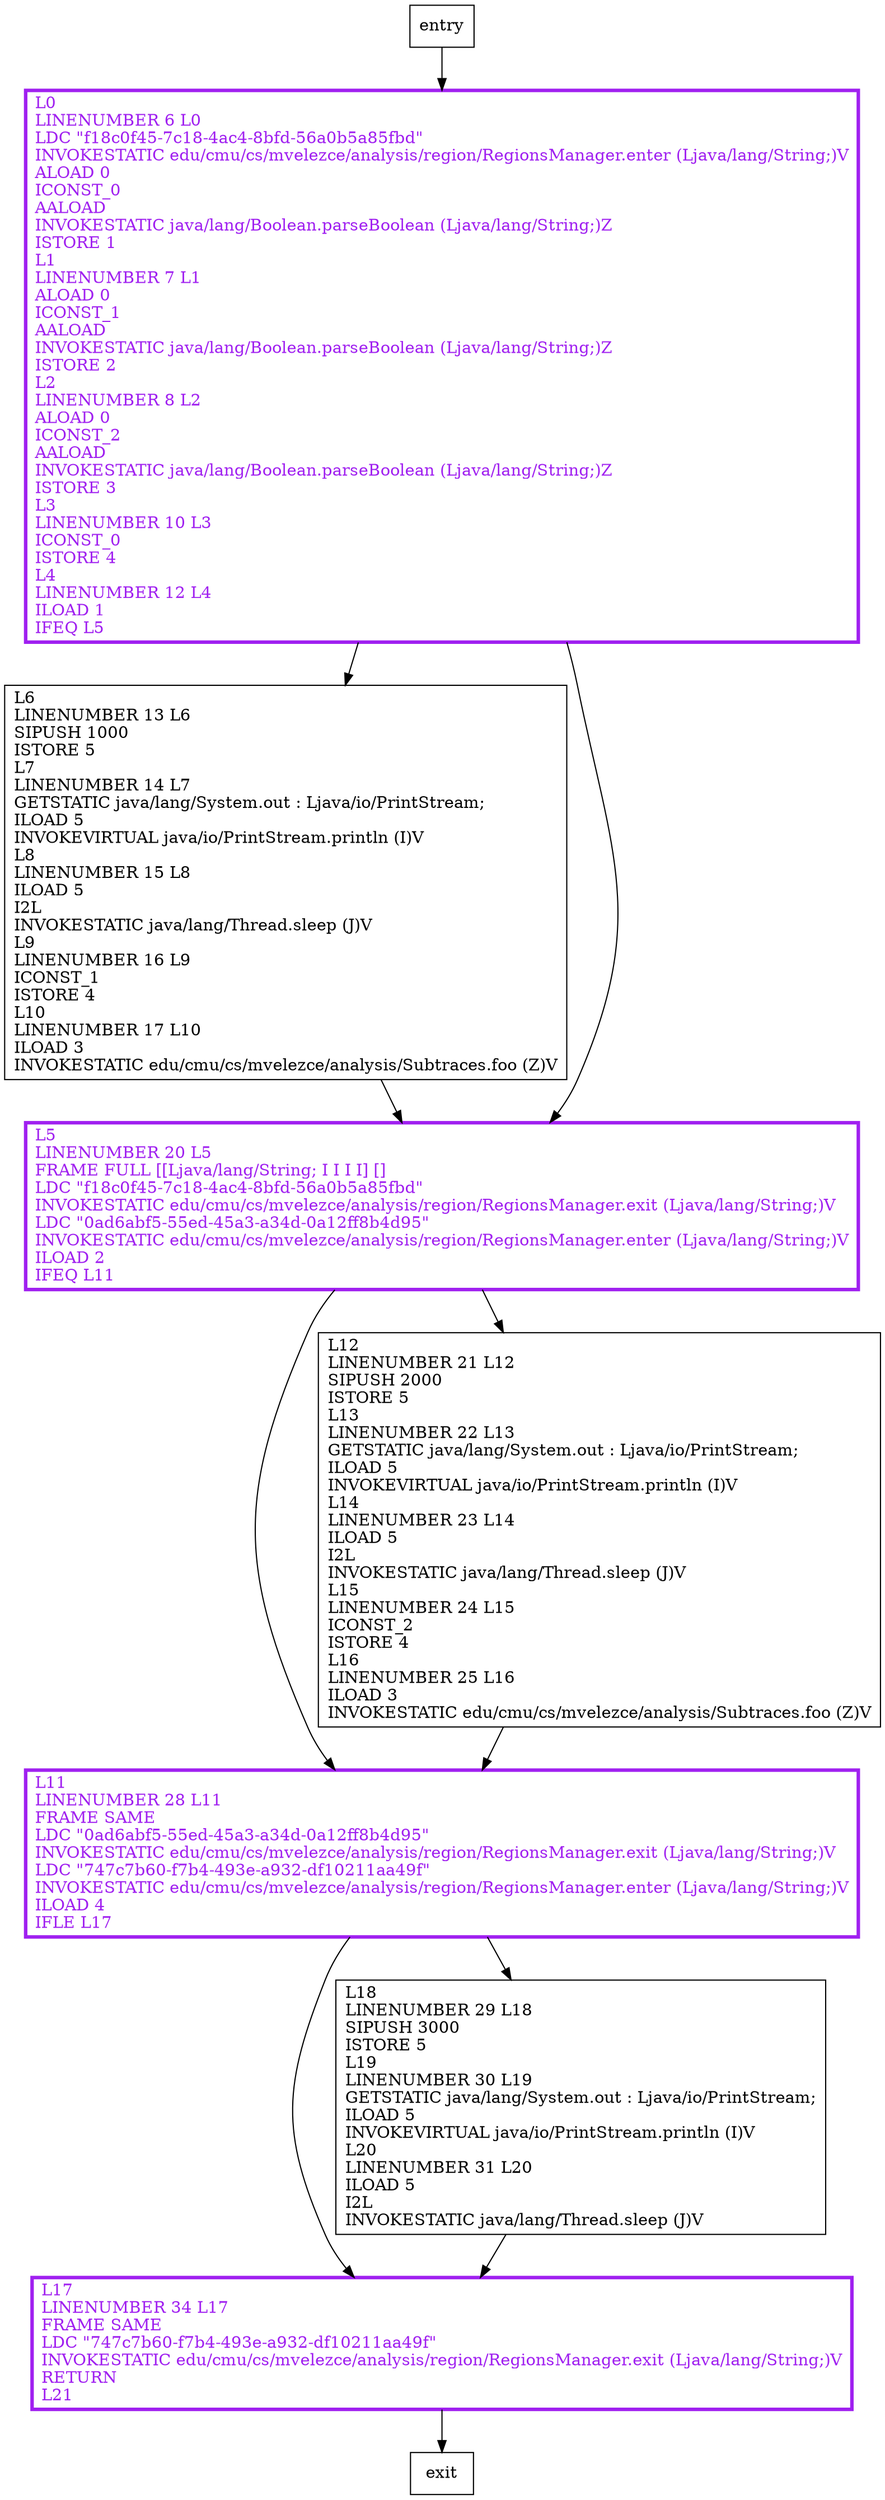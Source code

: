 digraph main {
node [shape=record];
188034562 [label="L0\lLINENUMBER 6 L0\lLDC \"f18c0f45-7c18-4ac4-8bfd-56a0b5a85fbd\"\lINVOKESTATIC edu/cmu/cs/mvelezce/analysis/region/RegionsManager.enter (Ljava/lang/String;)V\lALOAD 0\lICONST_0\lAALOAD\lINVOKESTATIC java/lang/Boolean.parseBoolean (Ljava/lang/String;)Z\lISTORE 1\lL1\lLINENUMBER 7 L1\lALOAD 0\lICONST_1\lAALOAD\lINVOKESTATIC java/lang/Boolean.parseBoolean (Ljava/lang/String;)Z\lISTORE 2\lL2\lLINENUMBER 8 L2\lALOAD 0\lICONST_2\lAALOAD\lINVOKESTATIC java/lang/Boolean.parseBoolean (Ljava/lang/String;)Z\lISTORE 3\lL3\lLINENUMBER 10 L3\lICONST_0\lISTORE 4\lL4\lLINENUMBER 12 L4\lILOAD 1\lIFEQ L5\l"];
1227978070 [label="L6\lLINENUMBER 13 L6\lSIPUSH 1000\lISTORE 5\lL7\lLINENUMBER 14 L7\lGETSTATIC java/lang/System.out : Ljava/io/PrintStream;\lILOAD 5\lINVOKEVIRTUAL java/io/PrintStream.println (I)V\lL8\lLINENUMBER 15 L8\lILOAD 5\lI2L\lINVOKESTATIC java/lang/Thread.sleep (J)V\lL9\lLINENUMBER 16 L9\lICONST_1\lISTORE 4\lL10\lLINENUMBER 17 L10\lILOAD 3\lINVOKESTATIC edu/cmu/cs/mvelezce/analysis/Subtraces.foo (Z)V\l"];
1484803060 [label="L5\lLINENUMBER 20 L5\lFRAME FULL [[Ljava/lang/String; I I I I] []\lLDC \"f18c0f45-7c18-4ac4-8bfd-56a0b5a85fbd\"\lINVOKESTATIC edu/cmu/cs/mvelezce/analysis/region/RegionsManager.exit (Ljava/lang/String;)V\lLDC \"0ad6abf5-55ed-45a3-a34d-0a12ff8b4d95\"\lINVOKESTATIC edu/cmu/cs/mvelezce/analysis/region/RegionsManager.enter (Ljava/lang/String;)V\lILOAD 2\lIFEQ L11\l"];
662067239 [label="L17\lLINENUMBER 34 L17\lFRAME SAME\lLDC \"747c7b60-f7b4-493e-a932-df10211aa49f\"\lINVOKESTATIC edu/cmu/cs/mvelezce/analysis/region/RegionsManager.exit (Ljava/lang/String;)V\lRETURN\lL21\l"];
1068116459 [label="L11\lLINENUMBER 28 L11\lFRAME SAME\lLDC \"0ad6abf5-55ed-45a3-a34d-0a12ff8b4d95\"\lINVOKESTATIC edu/cmu/cs/mvelezce/analysis/region/RegionsManager.exit (Ljava/lang/String;)V\lLDC \"747c7b60-f7b4-493e-a932-df10211aa49f\"\lINVOKESTATIC edu/cmu/cs/mvelezce/analysis/region/RegionsManager.enter (Ljava/lang/String;)V\lILOAD 4\lIFLE L17\l"];
491606398 [label="L12\lLINENUMBER 21 L12\lSIPUSH 2000\lISTORE 5\lL13\lLINENUMBER 22 L13\lGETSTATIC java/lang/System.out : Ljava/io/PrintStream;\lILOAD 5\lINVOKEVIRTUAL java/io/PrintStream.println (I)V\lL14\lLINENUMBER 23 L14\lILOAD 5\lI2L\lINVOKESTATIC java/lang/Thread.sleep (J)V\lL15\lLINENUMBER 24 L15\lICONST_2\lISTORE 4\lL16\lLINENUMBER 25 L16\lILOAD 3\lINVOKESTATIC edu/cmu/cs/mvelezce/analysis/Subtraces.foo (Z)V\l"];
1705970177 [label="L18\lLINENUMBER 29 L18\lSIPUSH 3000\lISTORE 5\lL19\lLINENUMBER 30 L19\lGETSTATIC java/lang/System.out : Ljava/io/PrintStream;\lILOAD 5\lINVOKEVIRTUAL java/io/PrintStream.println (I)V\lL20\lLINENUMBER 31 L20\lILOAD 5\lI2L\lINVOKESTATIC java/lang/Thread.sleep (J)V\l"];
entry;
exit;
entry -> 188034562;
188034562 -> 1227978070;
188034562 -> 1484803060;
1227978070 -> 1484803060;
1484803060 -> 1068116459;
1484803060 -> 491606398;
662067239 -> exit;
1068116459 -> 662067239;
1068116459 -> 1705970177;
491606398 -> 1068116459;
1705970177 -> 662067239;
188034562[fontcolor="purple", penwidth=3, color="purple"];
1484803060[fontcolor="purple", penwidth=3, color="purple"];
662067239[fontcolor="purple", penwidth=3, color="purple"];
1068116459[fontcolor="purple", penwidth=3, color="purple"];
}
